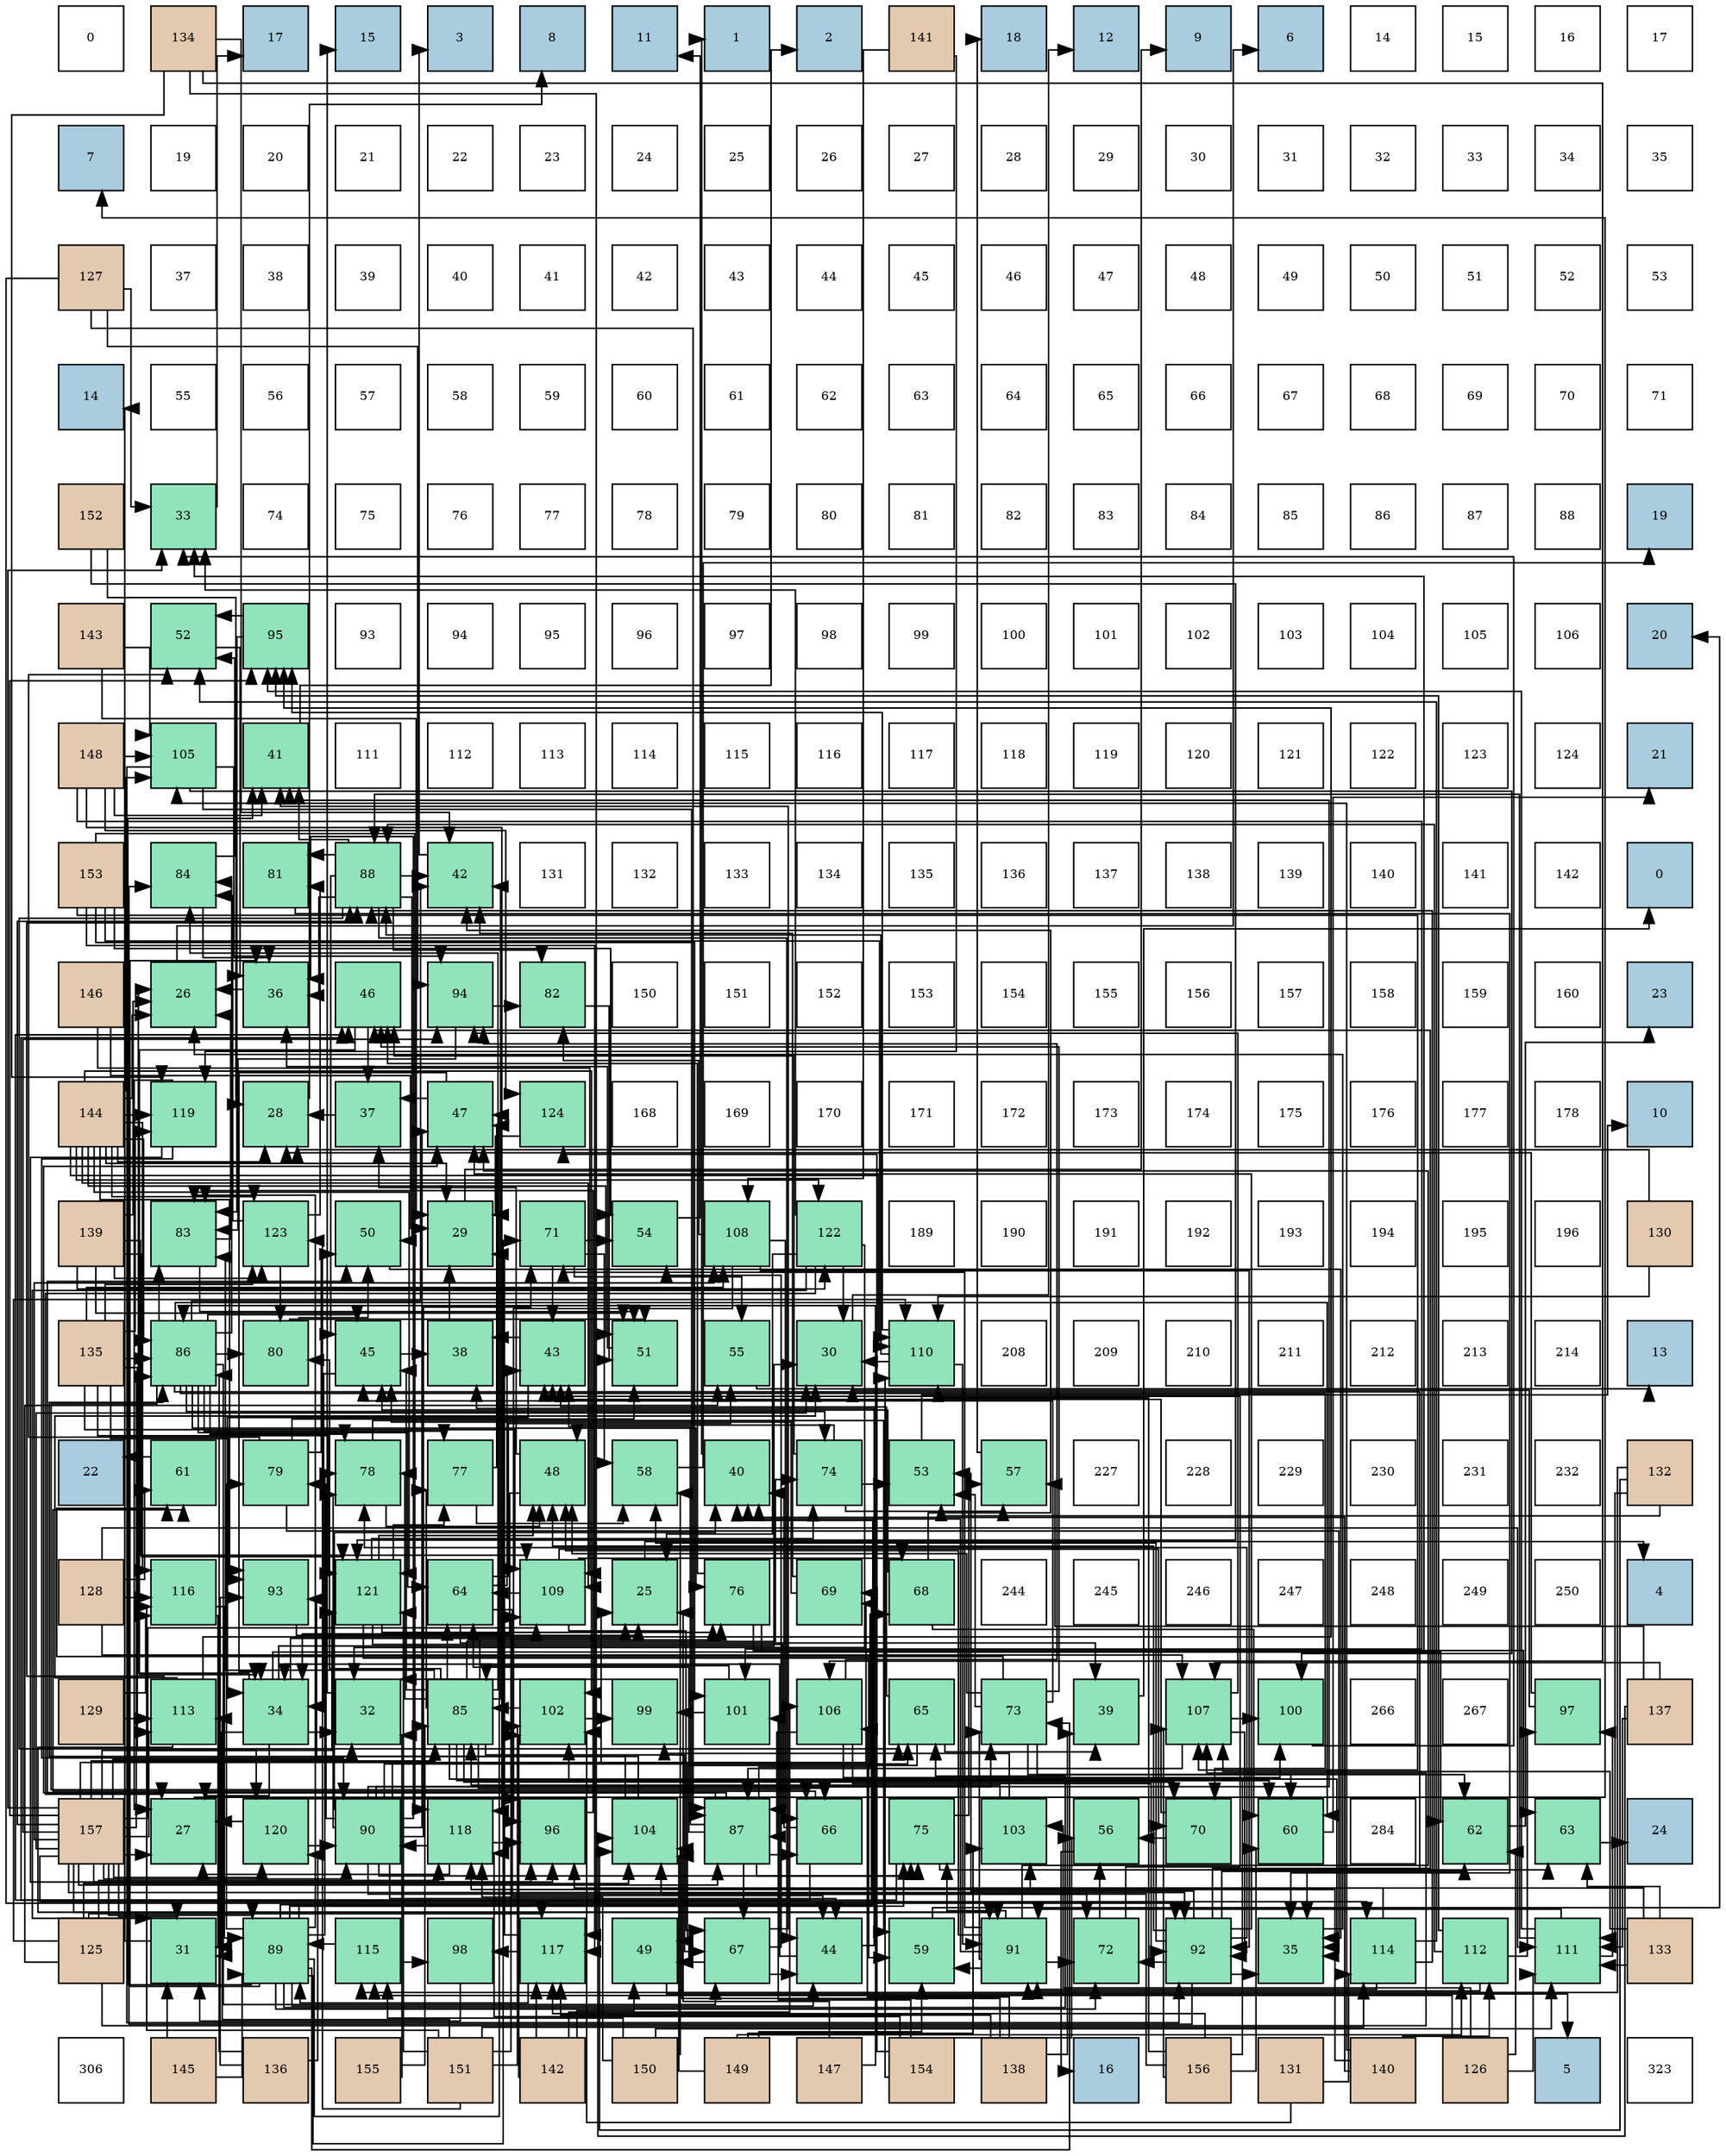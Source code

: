 digraph layout{
 rankdir=TB;
 splines=ortho;
 node [style=filled shape=square fixedsize=true width=0.6];
0[label="0", fontsize=8, fillcolor="#ffffff"];
1[label="134", fontsize=8, fillcolor="#e3c9af"];
2[label="17", fontsize=8, fillcolor="#a9ccde"];
3[label="15", fontsize=8, fillcolor="#a9ccde"];
4[label="3", fontsize=8, fillcolor="#a9ccde"];
5[label="8", fontsize=8, fillcolor="#a9ccde"];
6[label="11", fontsize=8, fillcolor="#a9ccde"];
7[label="1", fontsize=8, fillcolor="#a9ccde"];
8[label="2", fontsize=8, fillcolor="#a9ccde"];
9[label="141", fontsize=8, fillcolor="#e3c9af"];
10[label="18", fontsize=8, fillcolor="#a9ccde"];
11[label="12", fontsize=8, fillcolor="#a9ccde"];
12[label="9", fontsize=8, fillcolor="#a9ccde"];
13[label="6", fontsize=8, fillcolor="#a9ccde"];
14[label="14", fontsize=8, fillcolor="#ffffff"];
15[label="15", fontsize=8, fillcolor="#ffffff"];
16[label="16", fontsize=8, fillcolor="#ffffff"];
17[label="17", fontsize=8, fillcolor="#ffffff"];
18[label="7", fontsize=8, fillcolor="#a9ccde"];
19[label="19", fontsize=8, fillcolor="#ffffff"];
20[label="20", fontsize=8, fillcolor="#ffffff"];
21[label="21", fontsize=8, fillcolor="#ffffff"];
22[label="22", fontsize=8, fillcolor="#ffffff"];
23[label="23", fontsize=8, fillcolor="#ffffff"];
24[label="24", fontsize=8, fillcolor="#ffffff"];
25[label="25", fontsize=8, fillcolor="#ffffff"];
26[label="26", fontsize=8, fillcolor="#ffffff"];
27[label="27", fontsize=8, fillcolor="#ffffff"];
28[label="28", fontsize=8, fillcolor="#ffffff"];
29[label="29", fontsize=8, fillcolor="#ffffff"];
30[label="30", fontsize=8, fillcolor="#ffffff"];
31[label="31", fontsize=8, fillcolor="#ffffff"];
32[label="32", fontsize=8, fillcolor="#ffffff"];
33[label="33", fontsize=8, fillcolor="#ffffff"];
34[label="34", fontsize=8, fillcolor="#ffffff"];
35[label="35", fontsize=8, fillcolor="#ffffff"];
36[label="127", fontsize=8, fillcolor="#e3c9af"];
37[label="37", fontsize=8, fillcolor="#ffffff"];
38[label="38", fontsize=8, fillcolor="#ffffff"];
39[label="39", fontsize=8, fillcolor="#ffffff"];
40[label="40", fontsize=8, fillcolor="#ffffff"];
41[label="41", fontsize=8, fillcolor="#ffffff"];
42[label="42", fontsize=8, fillcolor="#ffffff"];
43[label="43", fontsize=8, fillcolor="#ffffff"];
44[label="44", fontsize=8, fillcolor="#ffffff"];
45[label="45", fontsize=8, fillcolor="#ffffff"];
46[label="46", fontsize=8, fillcolor="#ffffff"];
47[label="47", fontsize=8, fillcolor="#ffffff"];
48[label="48", fontsize=8, fillcolor="#ffffff"];
49[label="49", fontsize=8, fillcolor="#ffffff"];
50[label="50", fontsize=8, fillcolor="#ffffff"];
51[label="51", fontsize=8, fillcolor="#ffffff"];
52[label="52", fontsize=8, fillcolor="#ffffff"];
53[label="53", fontsize=8, fillcolor="#ffffff"];
54[label="14", fontsize=8, fillcolor="#a9ccde"];
55[label="55", fontsize=8, fillcolor="#ffffff"];
56[label="56", fontsize=8, fillcolor="#ffffff"];
57[label="57", fontsize=8, fillcolor="#ffffff"];
58[label="58", fontsize=8, fillcolor="#ffffff"];
59[label="59", fontsize=8, fillcolor="#ffffff"];
60[label="60", fontsize=8, fillcolor="#ffffff"];
61[label="61", fontsize=8, fillcolor="#ffffff"];
62[label="62", fontsize=8, fillcolor="#ffffff"];
63[label="63", fontsize=8, fillcolor="#ffffff"];
64[label="64", fontsize=8, fillcolor="#ffffff"];
65[label="65", fontsize=8, fillcolor="#ffffff"];
66[label="66", fontsize=8, fillcolor="#ffffff"];
67[label="67", fontsize=8, fillcolor="#ffffff"];
68[label="68", fontsize=8, fillcolor="#ffffff"];
69[label="69", fontsize=8, fillcolor="#ffffff"];
70[label="70", fontsize=8, fillcolor="#ffffff"];
71[label="71", fontsize=8, fillcolor="#ffffff"];
72[label="152", fontsize=8, fillcolor="#e3c9af"];
73[label="33", fontsize=8, fillcolor="#91e3bb"];
74[label="74", fontsize=8, fillcolor="#ffffff"];
75[label="75", fontsize=8, fillcolor="#ffffff"];
76[label="76", fontsize=8, fillcolor="#ffffff"];
77[label="77", fontsize=8, fillcolor="#ffffff"];
78[label="78", fontsize=8, fillcolor="#ffffff"];
79[label="79", fontsize=8, fillcolor="#ffffff"];
80[label="80", fontsize=8, fillcolor="#ffffff"];
81[label="81", fontsize=8, fillcolor="#ffffff"];
82[label="82", fontsize=8, fillcolor="#ffffff"];
83[label="83", fontsize=8, fillcolor="#ffffff"];
84[label="84", fontsize=8, fillcolor="#ffffff"];
85[label="85", fontsize=8, fillcolor="#ffffff"];
86[label="86", fontsize=8, fillcolor="#ffffff"];
87[label="87", fontsize=8, fillcolor="#ffffff"];
88[label="88", fontsize=8, fillcolor="#ffffff"];
89[label="19", fontsize=8, fillcolor="#a9ccde"];
90[label="143", fontsize=8, fillcolor="#e3c9af"];
91[label="52", fontsize=8, fillcolor="#91e3bb"];
92[label="95", fontsize=8, fillcolor="#91e3bb"];
93[label="93", fontsize=8, fillcolor="#ffffff"];
94[label="94", fontsize=8, fillcolor="#ffffff"];
95[label="95", fontsize=8, fillcolor="#ffffff"];
96[label="96", fontsize=8, fillcolor="#ffffff"];
97[label="97", fontsize=8, fillcolor="#ffffff"];
98[label="98", fontsize=8, fillcolor="#ffffff"];
99[label="99", fontsize=8, fillcolor="#ffffff"];
100[label="100", fontsize=8, fillcolor="#ffffff"];
101[label="101", fontsize=8, fillcolor="#ffffff"];
102[label="102", fontsize=8, fillcolor="#ffffff"];
103[label="103", fontsize=8, fillcolor="#ffffff"];
104[label="104", fontsize=8, fillcolor="#ffffff"];
105[label="105", fontsize=8, fillcolor="#ffffff"];
106[label="106", fontsize=8, fillcolor="#ffffff"];
107[label="20", fontsize=8, fillcolor="#a9ccde"];
108[label="148", fontsize=8, fillcolor="#e3c9af"];
109[label="105", fontsize=8, fillcolor="#91e3bb"];
110[label="41", fontsize=8, fillcolor="#91e3bb"];
111[label="111", fontsize=8, fillcolor="#ffffff"];
112[label="112", fontsize=8, fillcolor="#ffffff"];
113[label="113", fontsize=8, fillcolor="#ffffff"];
114[label="114", fontsize=8, fillcolor="#ffffff"];
115[label="115", fontsize=8, fillcolor="#ffffff"];
116[label="116", fontsize=8, fillcolor="#ffffff"];
117[label="117", fontsize=8, fillcolor="#ffffff"];
118[label="118", fontsize=8, fillcolor="#ffffff"];
119[label="119", fontsize=8, fillcolor="#ffffff"];
120[label="120", fontsize=8, fillcolor="#ffffff"];
121[label="121", fontsize=8, fillcolor="#ffffff"];
122[label="122", fontsize=8, fillcolor="#ffffff"];
123[label="123", fontsize=8, fillcolor="#ffffff"];
124[label="124", fontsize=8, fillcolor="#ffffff"];
125[label="21", fontsize=8, fillcolor="#a9ccde"];
126[label="153", fontsize=8, fillcolor="#e3c9af"];
127[label="84", fontsize=8, fillcolor="#91e3bb"];
128[label="81", fontsize=8, fillcolor="#91e3bb"];
129[label="88", fontsize=8, fillcolor="#91e3bb"];
130[label="42", fontsize=8, fillcolor="#91e3bb"];
131[label="131", fontsize=8, fillcolor="#ffffff"];
132[label="132", fontsize=8, fillcolor="#ffffff"];
133[label="133", fontsize=8, fillcolor="#ffffff"];
134[label="134", fontsize=8, fillcolor="#ffffff"];
135[label="135", fontsize=8, fillcolor="#ffffff"];
136[label="136", fontsize=8, fillcolor="#ffffff"];
137[label="137", fontsize=8, fillcolor="#ffffff"];
138[label="138", fontsize=8, fillcolor="#ffffff"];
139[label="139", fontsize=8, fillcolor="#ffffff"];
140[label="140", fontsize=8, fillcolor="#ffffff"];
141[label="141", fontsize=8, fillcolor="#ffffff"];
142[label="142", fontsize=8, fillcolor="#ffffff"];
143[label="0", fontsize=8, fillcolor="#a9ccde"];
144[label="146", fontsize=8, fillcolor="#e3c9af"];
145[label="26", fontsize=8, fillcolor="#91e3bb"];
146[label="36", fontsize=8, fillcolor="#91e3bb"];
147[label="46", fontsize=8, fillcolor="#91e3bb"];
148[label="94", fontsize=8, fillcolor="#91e3bb"];
149[label="82", fontsize=8, fillcolor="#91e3bb"];
150[label="150", fontsize=8, fillcolor="#ffffff"];
151[label="151", fontsize=8, fillcolor="#ffffff"];
152[label="152", fontsize=8, fillcolor="#ffffff"];
153[label="153", fontsize=8, fillcolor="#ffffff"];
154[label="154", fontsize=8, fillcolor="#ffffff"];
155[label="155", fontsize=8, fillcolor="#ffffff"];
156[label="156", fontsize=8, fillcolor="#ffffff"];
157[label="157", fontsize=8, fillcolor="#ffffff"];
158[label="158", fontsize=8, fillcolor="#ffffff"];
159[label="159", fontsize=8, fillcolor="#ffffff"];
160[label="160", fontsize=8, fillcolor="#ffffff"];
161[label="23", fontsize=8, fillcolor="#a9ccde"];
162[label="144", fontsize=8, fillcolor="#e3c9af"];
163[label="119", fontsize=8, fillcolor="#91e3bb"];
164[label="28", fontsize=8, fillcolor="#91e3bb"];
165[label="37", fontsize=8, fillcolor="#91e3bb"];
166[label="47", fontsize=8, fillcolor="#91e3bb"];
167[label="124", fontsize=8, fillcolor="#91e3bb"];
168[label="168", fontsize=8, fillcolor="#ffffff"];
169[label="169", fontsize=8, fillcolor="#ffffff"];
170[label="170", fontsize=8, fillcolor="#ffffff"];
171[label="171", fontsize=8, fillcolor="#ffffff"];
172[label="172", fontsize=8, fillcolor="#ffffff"];
173[label="173", fontsize=8, fillcolor="#ffffff"];
174[label="174", fontsize=8, fillcolor="#ffffff"];
175[label="175", fontsize=8, fillcolor="#ffffff"];
176[label="176", fontsize=8, fillcolor="#ffffff"];
177[label="177", fontsize=8, fillcolor="#ffffff"];
178[label="178", fontsize=8, fillcolor="#ffffff"];
179[label="10", fontsize=8, fillcolor="#a9ccde"];
180[label="139", fontsize=8, fillcolor="#e3c9af"];
181[label="83", fontsize=8, fillcolor="#91e3bb"];
182[label="123", fontsize=8, fillcolor="#91e3bb"];
183[label="50", fontsize=8, fillcolor="#91e3bb"];
184[label="29", fontsize=8, fillcolor="#91e3bb"];
185[label="71", fontsize=8, fillcolor="#91e3bb"];
186[label="54", fontsize=8, fillcolor="#91e3bb"];
187[label="108", fontsize=8, fillcolor="#91e3bb"];
188[label="122", fontsize=8, fillcolor="#91e3bb"];
189[label="189", fontsize=8, fillcolor="#ffffff"];
190[label="190", fontsize=8, fillcolor="#ffffff"];
191[label="191", fontsize=8, fillcolor="#ffffff"];
192[label="192", fontsize=8, fillcolor="#ffffff"];
193[label="193", fontsize=8, fillcolor="#ffffff"];
194[label="194", fontsize=8, fillcolor="#ffffff"];
195[label="195", fontsize=8, fillcolor="#ffffff"];
196[label="196", fontsize=8, fillcolor="#ffffff"];
197[label="130", fontsize=8, fillcolor="#e3c9af"];
198[label="135", fontsize=8, fillcolor="#e3c9af"];
199[label="86", fontsize=8, fillcolor="#91e3bb"];
200[label="80", fontsize=8, fillcolor="#91e3bb"];
201[label="45", fontsize=8, fillcolor="#91e3bb"];
202[label="38", fontsize=8, fillcolor="#91e3bb"];
203[label="43", fontsize=8, fillcolor="#91e3bb"];
204[label="51", fontsize=8, fillcolor="#91e3bb"];
205[label="55", fontsize=8, fillcolor="#91e3bb"];
206[label="30", fontsize=8, fillcolor="#91e3bb"];
207[label="110", fontsize=8, fillcolor="#91e3bb"];
208[label="208", fontsize=8, fillcolor="#ffffff"];
209[label="209", fontsize=8, fillcolor="#ffffff"];
210[label="210", fontsize=8, fillcolor="#ffffff"];
211[label="211", fontsize=8, fillcolor="#ffffff"];
212[label="212", fontsize=8, fillcolor="#ffffff"];
213[label="213", fontsize=8, fillcolor="#ffffff"];
214[label="214", fontsize=8, fillcolor="#ffffff"];
215[label="13", fontsize=8, fillcolor="#a9ccde"];
216[label="22", fontsize=8, fillcolor="#a9ccde"];
217[label="61", fontsize=8, fillcolor="#91e3bb"];
218[label="79", fontsize=8, fillcolor="#91e3bb"];
219[label="78", fontsize=8, fillcolor="#91e3bb"];
220[label="77", fontsize=8, fillcolor="#91e3bb"];
221[label="48", fontsize=8, fillcolor="#91e3bb"];
222[label="58", fontsize=8, fillcolor="#91e3bb"];
223[label="40", fontsize=8, fillcolor="#91e3bb"];
224[label="74", fontsize=8, fillcolor="#91e3bb"];
225[label="53", fontsize=8, fillcolor="#91e3bb"];
226[label="57", fontsize=8, fillcolor="#91e3bb"];
227[label="227", fontsize=8, fillcolor="#ffffff"];
228[label="228", fontsize=8, fillcolor="#ffffff"];
229[label="229", fontsize=8, fillcolor="#ffffff"];
230[label="230", fontsize=8, fillcolor="#ffffff"];
231[label="231", fontsize=8, fillcolor="#ffffff"];
232[label="232", fontsize=8, fillcolor="#ffffff"];
233[label="132", fontsize=8, fillcolor="#e3c9af"];
234[label="128", fontsize=8, fillcolor="#e3c9af"];
235[label="116", fontsize=8, fillcolor="#91e3bb"];
236[label="93", fontsize=8, fillcolor="#91e3bb"];
237[label="121", fontsize=8, fillcolor="#91e3bb"];
238[label="64", fontsize=8, fillcolor="#91e3bb"];
239[label="109", fontsize=8, fillcolor="#91e3bb"];
240[label="25", fontsize=8, fillcolor="#91e3bb"];
241[label="76", fontsize=8, fillcolor="#91e3bb"];
242[label="69", fontsize=8, fillcolor="#91e3bb"];
243[label="68", fontsize=8, fillcolor="#91e3bb"];
244[label="244", fontsize=8, fillcolor="#ffffff"];
245[label="245", fontsize=8, fillcolor="#ffffff"];
246[label="246", fontsize=8, fillcolor="#ffffff"];
247[label="247", fontsize=8, fillcolor="#ffffff"];
248[label="248", fontsize=8, fillcolor="#ffffff"];
249[label="249", fontsize=8, fillcolor="#ffffff"];
250[label="250", fontsize=8, fillcolor="#ffffff"];
251[label="4", fontsize=8, fillcolor="#a9ccde"];
252[label="129", fontsize=8, fillcolor="#e3c9af"];
253[label="113", fontsize=8, fillcolor="#91e3bb"];
254[label="34", fontsize=8, fillcolor="#91e3bb"];
255[label="32", fontsize=8, fillcolor="#91e3bb"];
256[label="85", fontsize=8, fillcolor="#91e3bb"];
257[label="102", fontsize=8, fillcolor="#91e3bb"];
258[label="99", fontsize=8, fillcolor="#91e3bb"];
259[label="101", fontsize=8, fillcolor="#91e3bb"];
260[label="106", fontsize=8, fillcolor="#91e3bb"];
261[label="65", fontsize=8, fillcolor="#91e3bb"];
262[label="73", fontsize=8, fillcolor="#91e3bb"];
263[label="39", fontsize=8, fillcolor="#91e3bb"];
264[label="107", fontsize=8, fillcolor="#91e3bb"];
265[label="100", fontsize=8, fillcolor="#91e3bb"];
266[label="266", fontsize=8, fillcolor="#ffffff"];
267[label="267", fontsize=8, fillcolor="#ffffff"];
268[label="97", fontsize=8, fillcolor="#91e3bb"];
269[label="137", fontsize=8, fillcolor="#e3c9af"];
270[label="157", fontsize=8, fillcolor="#e3c9af"];
271[label="27", fontsize=8, fillcolor="#91e3bb"];
272[label="120", fontsize=8, fillcolor="#91e3bb"];
273[label="90", fontsize=8, fillcolor="#91e3bb"];
274[label="118", fontsize=8, fillcolor="#91e3bb"];
275[label="96", fontsize=8, fillcolor="#91e3bb"];
276[label="104", fontsize=8, fillcolor="#91e3bb"];
277[label="87", fontsize=8, fillcolor="#91e3bb"];
278[label="66", fontsize=8, fillcolor="#91e3bb"];
279[label="75", fontsize=8, fillcolor="#91e3bb"];
280[label="103", fontsize=8, fillcolor="#91e3bb"];
281[label="56", fontsize=8, fillcolor="#91e3bb"];
282[label="70", fontsize=8, fillcolor="#91e3bb"];
283[label="60", fontsize=8, fillcolor="#91e3bb"];
284[label="284", fontsize=8, fillcolor="#ffffff"];
285[label="62", fontsize=8, fillcolor="#91e3bb"];
286[label="63", fontsize=8, fillcolor="#91e3bb"];
287[label="24", fontsize=8, fillcolor="#a9ccde"];
288[label="125", fontsize=8, fillcolor="#e3c9af"];
289[label="31", fontsize=8, fillcolor="#91e3bb"];
290[label="89", fontsize=8, fillcolor="#91e3bb"];
291[label="115", fontsize=8, fillcolor="#91e3bb"];
292[label="98", fontsize=8, fillcolor="#91e3bb"];
293[label="117", fontsize=8, fillcolor="#91e3bb"];
294[label="49", fontsize=8, fillcolor="#91e3bb"];
295[label="67", fontsize=8, fillcolor="#91e3bb"];
296[label="44", fontsize=8, fillcolor="#91e3bb"];
297[label="59", fontsize=8, fillcolor="#91e3bb"];
298[label="91", fontsize=8, fillcolor="#91e3bb"];
299[label="72", fontsize=8, fillcolor="#91e3bb"];
300[label="92", fontsize=8, fillcolor="#91e3bb"];
301[label="35", fontsize=8, fillcolor="#91e3bb"];
302[label="114", fontsize=8, fillcolor="#91e3bb"];
303[label="112", fontsize=8, fillcolor="#91e3bb"];
304[label="111", fontsize=8, fillcolor="#91e3bb"];
305[label="133", fontsize=8, fillcolor="#e3c9af"];
306[label="306", fontsize=8, fillcolor="#ffffff"];
307[label="145", fontsize=8, fillcolor="#e3c9af"];
308[label="136", fontsize=8, fillcolor="#e3c9af"];
309[label="155", fontsize=8, fillcolor="#e3c9af"];
310[label="151", fontsize=8, fillcolor="#e3c9af"];
311[label="142", fontsize=8, fillcolor="#e3c9af"];
312[label="150", fontsize=8, fillcolor="#e3c9af"];
313[label="149", fontsize=8, fillcolor="#e3c9af"];
314[label="147", fontsize=8, fillcolor="#e3c9af"];
315[label="154", fontsize=8, fillcolor="#e3c9af"];
316[label="138", fontsize=8, fillcolor="#e3c9af"];
317[label="16", fontsize=8, fillcolor="#a9ccde"];
318[label="156", fontsize=8, fillcolor="#e3c9af"];
319[label="131", fontsize=8, fillcolor="#e3c9af"];
320[label="140", fontsize=8, fillcolor="#e3c9af"];
321[label="126", fontsize=8, fillcolor="#e3c9af"];
322[label="5", fontsize=8, fillcolor="#a9ccde"];
323[label="323", fontsize=8, fillcolor="#ffffff"];
edge [constraint=false, style=vis];240 -> 251;
145 -> 13;
271 -> 18;
164 -> 5;
184 -> 12;
206 -> 11;
289 -> 54;
255 -> 3;
73 -> 2;
254 -> 240;
254 -> 145;
254 -> 271;
254 -> 206;
254 -> 289;
254 -> 255;
254 -> 73;
301 -> 145;
146 -> 145;
165 -> 164;
202 -> 184;
263 -> 143;
223 -> 7;
110 -> 8;
130 -> 4;
203 -> 254;
203 -> 202;
296 -> 254;
296 -> 202;
201 -> 254;
201 -> 202;
147 -> 254;
147 -> 165;
166 -> 254;
166 -> 165;
221 -> 254;
221 -> 165;
294 -> 322;
183 -> 301;
204 -> 146;
91 -> 146;
225 -> 179;
186 -> 6;
205 -> 215;
281 -> 317;
226 -> 10;
222 -> 89;
297 -> 107;
283 -> 125;
217 -> 216;
285 -> 161;
286 -> 287;
238 -> 263;
238 -> 203;
238 -> 296;
238 -> 205;
261 -> 263;
261 -> 203;
261 -> 294;
278 -> 223;
278 -> 147;
278 -> 217;
295 -> 110;
295 -> 296;
295 -> 294;
295 -> 186;
243 -> 130;
243 -> 201;
243 -> 283;
242 -> 130;
242 -> 201;
282 -> 203;
282 -> 281;
185 -> 203;
185 -> 186;
185 -> 205;
185 -> 222;
299 -> 203;
299 -> 281;
262 -> 201;
262 -> 147;
262 -> 221;
262 -> 225;
262 -> 283;
262 -> 217;
262 -> 285;
224 -> 147;
224 -> 221;
224 -> 225;
224 -> 226;
279 -> 147;
279 -> 226;
279 -> 286;
241 -> 147;
241 -> 285;
241 -> 286;
220 -> 166;
220 -> 222;
219 -> 221;
219 -> 297;
218 -> 301;
218 -> 183;
218 -> 204;
218 -> 91;
200 -> 183;
200 -> 204;
128 -> 301;
149 -> 204;
181 -> 145;
181 -> 204;
127 -> 146;
127 -> 91;
256 -> 301;
256 -> 130;
256 -> 201;
256 -> 283;
256 -> 238;
256 -> 278;
256 -> 295;
256 -> 282;
256 -> 224;
256 -> 241;
256 -> 220;
256 -> 219;
256 -> 200;
256 -> 181;
256 -> 127;
199 -> 301;
199 -> 130;
199 -> 201;
199 -> 283;
199 -> 238;
199 -> 278;
199 -> 295;
199 -> 282;
199 -> 224;
199 -> 241;
199 -> 220;
199 -> 219;
199 -> 200;
199 -> 181;
199 -> 127;
277 -> 203;
277 -> 166;
277 -> 183;
277 -> 238;
277 -> 278;
277 -> 295;
277 -> 243;
277 -> 279;
129 -> 146;
129 -> 110;
129 -> 130;
129 -> 296;
129 -> 201;
129 -> 183;
129 -> 261;
129 -> 128;
129 -> 149;
290 -> 146;
290 -> 223;
290 -> 110;
290 -> 296;
290 -> 166;
290 -> 261;
290 -> 242;
290 -> 185;
290 -> 299;
290 -> 262;
290 -> 279;
290 -> 219;
290 -> 218;
290 -> 181;
273 -> 146;
273 -> 223;
273 -> 110;
273 -> 296;
273 -> 166;
273 -> 261;
273 -> 242;
273 -> 185;
273 -> 299;
273 -> 262;
273 -> 279;
273 -> 219;
273 -> 218;
298 -> 223;
298 -> 166;
298 -> 221;
298 -> 297;
298 -> 185;
298 -> 299;
298 -> 262;
298 -> 279;
300 -> 301;
300 -> 147;
300 -> 166;
300 -> 221;
300 -> 225;
300 -> 222;
300 -> 285;
300 -> 299;
300 -> 219;
300 -> 127;
236 -> 240;
148 -> 149;
148 -> 181;
92 -> 91;
92 -> 181;
275 -> 181;
268 -> 164;
268 -> 206;
292 -> 289;
258 -> 255;
265 -> 73;
259 -> 256;
259 -> 258;
257 -> 256;
257 -> 258;
280 -> 256;
280 -> 258;
276 -> 199;
276 -> 236;
109 -> 277;
109 -> 300;
109 -> 148;
109 -> 265;
260 -> 277;
260 -> 300;
260 -> 148;
260 -> 265;
264 -> 277;
264 -> 300;
264 -> 148;
264 -> 265;
187 -> 149;
187 -> 277;
187 -> 300;
187 -> 275;
239 -> 238;
239 -> 295;
239 -> 243;
239 -> 282;
207 -> 206;
207 -> 129;
207 -> 298;
207 -> 92;
304 -> 129;
304 -> 298;
304 -> 92;
304 -> 268;
303 -> 129;
303 -> 298;
303 -> 92;
303 -> 268;
253 -> 206;
253 -> 129;
253 -> 298;
253 -> 92;
302 -> 91;
302 -> 129;
302 -> 298;
302 -> 275;
291 -> 290;
291 -> 292;
235 -> 289;
235 -> 290;
293 -> 184;
293 -> 290;
293 -> 292;
274 -> 271;
274 -> 273;
274 -> 275;
163 -> 271;
163 -> 273;
163 -> 275;
272 -> 271;
272 -> 273;
272 -> 275;
237 -> 221;
237 -> 297;
237 -> 278;
237 -> 224;
237 -> 241;
237 -> 220;
188 -> 240;
188 -> 271;
188 -> 206;
188 -> 289;
188 -> 255;
188 -> 73;
182 -> 200;
182 -> 128;
182 -> 127;
167 -> 184;
288 -> 205;
288 -> 276;
288 -> 264;
288 -> 207;
288 -> 293;
288 -> 274;
321 -> 285;
321 -> 280;
321 -> 304;
321 -> 291;
36 -> 73;
36 -> 277;
36 -> 300;
36 -> 148;
234 -> 217;
234 -> 264;
234 -> 304;
234 -> 235;
252 -> 253;
252 -> 235;
197 -> 164;
197 -> 207;
319 -> 257;
319 -> 302;
233 -> 225;
233 -> 276;
233 -> 304;
233 -> 291;
305 -> 286;
305 -> 280;
305 -> 264;
305 -> 304;
1 -> 130;
1 -> 260;
1 -> 293;
1 -> 163;
198 -> 199;
198 -> 236;
198 -> 187;
198 -> 239;
198 -> 163;
198 -> 272;
198 -> 237;
198 -> 182;
308 -> 199;
308 -> 236;
308 -> 272;
269 -> 226;
269 -> 276;
269 -> 264;
269 -> 304;
316 -> 263;
316 -> 276;
316 -> 260;
316 -> 293;
180 -> 145;
180 -> 204;
180 -> 239;
180 -> 237;
180 -> 188;
180 -> 182;
320 -> 223;
320 -> 109;
320 -> 303;
320 -> 274;
9 -> 187;
9 -> 163;
311 -> 294;
311 -> 257;
311 -> 260;
311 -> 293;
90 -> 184;
90 -> 109;
162 -> 145;
162 -> 164;
162 -> 184;
162 -> 204;
162 -> 199;
162 -> 236;
162 -> 257;
162 -> 109;
162 -> 239;
162 -> 207;
162 -> 235;
162 -> 163;
162 -> 237;
162 -> 188;
162 -> 182;
307 -> 289;
307 -> 290;
144 -> 184;
144 -> 239;
314 -> 240;
314 -> 199;
108 -> 110;
108 -> 259;
108 -> 109;
108 -> 274;
108 -> 167;
313 -> 297;
313 -> 280;
313 -> 276;
313 -> 303;
312 -> 222;
312 -> 304;
312 -> 291;
312 -> 274;
310 -> 257;
310 -> 239;
310 -> 253;
310 -> 302;
310 -> 235;
310 -> 237;
310 -> 182;
72 -> 164;
72 -> 237;
126 -> 186;
126 -> 259;
126 -> 264;
126 -> 207;
126 -> 293;
126 -> 274;
315 -> 281;
315 -> 259;
315 -> 207;
315 -> 274;
315 -> 167;
309 -> 255;
309 -> 256;
318 -> 283;
318 -> 257;
318 -> 276;
318 -> 264;
318 -> 207;
318 -> 293;
270 -> 240;
270 -> 271;
270 -> 206;
270 -> 289;
270 -> 255;
270 -> 73;
270 -> 256;
270 -> 199;
270 -> 277;
270 -> 129;
270 -> 290;
270 -> 273;
270 -> 298;
270 -> 300;
270 -> 148;
270 -> 92;
270 -> 275;
270 -> 187;
270 -> 239;
270 -> 253;
270 -> 302;
270 -> 272;
270 -> 237;
edge [constraint=true, style=invis];
0 -> 18 -> 36 -> 54 -> 72 -> 90 -> 108 -> 126 -> 144 -> 162 -> 180 -> 198 -> 216 -> 234 -> 252 -> 270 -> 288 -> 306;
1 -> 19 -> 37 -> 55 -> 73 -> 91 -> 109 -> 127 -> 145 -> 163 -> 181 -> 199 -> 217 -> 235 -> 253 -> 271 -> 289 -> 307;
2 -> 20 -> 38 -> 56 -> 74 -> 92 -> 110 -> 128 -> 146 -> 164 -> 182 -> 200 -> 218 -> 236 -> 254 -> 272 -> 290 -> 308;
3 -> 21 -> 39 -> 57 -> 75 -> 93 -> 111 -> 129 -> 147 -> 165 -> 183 -> 201 -> 219 -> 237 -> 255 -> 273 -> 291 -> 309;
4 -> 22 -> 40 -> 58 -> 76 -> 94 -> 112 -> 130 -> 148 -> 166 -> 184 -> 202 -> 220 -> 238 -> 256 -> 274 -> 292 -> 310;
5 -> 23 -> 41 -> 59 -> 77 -> 95 -> 113 -> 131 -> 149 -> 167 -> 185 -> 203 -> 221 -> 239 -> 257 -> 275 -> 293 -> 311;
6 -> 24 -> 42 -> 60 -> 78 -> 96 -> 114 -> 132 -> 150 -> 168 -> 186 -> 204 -> 222 -> 240 -> 258 -> 276 -> 294 -> 312;
7 -> 25 -> 43 -> 61 -> 79 -> 97 -> 115 -> 133 -> 151 -> 169 -> 187 -> 205 -> 223 -> 241 -> 259 -> 277 -> 295 -> 313;
8 -> 26 -> 44 -> 62 -> 80 -> 98 -> 116 -> 134 -> 152 -> 170 -> 188 -> 206 -> 224 -> 242 -> 260 -> 278 -> 296 -> 314;
9 -> 27 -> 45 -> 63 -> 81 -> 99 -> 117 -> 135 -> 153 -> 171 -> 189 -> 207 -> 225 -> 243 -> 261 -> 279 -> 297 -> 315;
10 -> 28 -> 46 -> 64 -> 82 -> 100 -> 118 -> 136 -> 154 -> 172 -> 190 -> 208 -> 226 -> 244 -> 262 -> 280 -> 298 -> 316;
11 -> 29 -> 47 -> 65 -> 83 -> 101 -> 119 -> 137 -> 155 -> 173 -> 191 -> 209 -> 227 -> 245 -> 263 -> 281 -> 299 -> 317;
12 -> 30 -> 48 -> 66 -> 84 -> 102 -> 120 -> 138 -> 156 -> 174 -> 192 -> 210 -> 228 -> 246 -> 264 -> 282 -> 300 -> 318;
13 -> 31 -> 49 -> 67 -> 85 -> 103 -> 121 -> 139 -> 157 -> 175 -> 193 -> 211 -> 229 -> 247 -> 265 -> 283 -> 301 -> 319;
14 -> 32 -> 50 -> 68 -> 86 -> 104 -> 122 -> 140 -> 158 -> 176 -> 194 -> 212 -> 230 -> 248 -> 266 -> 284 -> 302 -> 320;
15 -> 33 -> 51 -> 69 -> 87 -> 105 -> 123 -> 141 -> 159 -> 177 -> 195 -> 213 -> 231 -> 249 -> 267 -> 285 -> 303 -> 321;
16 -> 34 -> 52 -> 70 -> 88 -> 106 -> 124 -> 142 -> 160 -> 178 -> 196 -> 214 -> 232 -> 250 -> 268 -> 286 -> 304 -> 322;
17 -> 35 -> 53 -> 71 -> 89 -> 107 -> 125 -> 143 -> 161 -> 179 -> 197 -> 215 -> 233 -> 251 -> 269 -> 287 -> 305 -> 323;
rank = same {0 -> 1 -> 2 -> 3 -> 4 -> 5 -> 6 -> 7 -> 8 -> 9 -> 10 -> 11 -> 12 -> 13 -> 14 -> 15 -> 16 -> 17};
rank = same {18 -> 19 -> 20 -> 21 -> 22 -> 23 -> 24 -> 25 -> 26 -> 27 -> 28 -> 29 -> 30 -> 31 -> 32 -> 33 -> 34 -> 35};
rank = same {36 -> 37 -> 38 -> 39 -> 40 -> 41 -> 42 -> 43 -> 44 -> 45 -> 46 -> 47 -> 48 -> 49 -> 50 -> 51 -> 52 -> 53};
rank = same {54 -> 55 -> 56 -> 57 -> 58 -> 59 -> 60 -> 61 -> 62 -> 63 -> 64 -> 65 -> 66 -> 67 -> 68 -> 69 -> 70 -> 71};
rank = same {72 -> 73 -> 74 -> 75 -> 76 -> 77 -> 78 -> 79 -> 80 -> 81 -> 82 -> 83 -> 84 -> 85 -> 86 -> 87 -> 88 -> 89};
rank = same {90 -> 91 -> 92 -> 93 -> 94 -> 95 -> 96 -> 97 -> 98 -> 99 -> 100 -> 101 -> 102 -> 103 -> 104 -> 105 -> 106 -> 107};
rank = same {108 -> 109 -> 110 -> 111 -> 112 -> 113 -> 114 -> 115 -> 116 -> 117 -> 118 -> 119 -> 120 -> 121 -> 122 -> 123 -> 124 -> 125};
rank = same {126 -> 127 -> 128 -> 129 -> 130 -> 131 -> 132 -> 133 -> 134 -> 135 -> 136 -> 137 -> 138 -> 139 -> 140 -> 141 -> 142 -> 143};
rank = same {144 -> 145 -> 146 -> 147 -> 148 -> 149 -> 150 -> 151 -> 152 -> 153 -> 154 -> 155 -> 156 -> 157 -> 158 -> 159 -> 160 -> 161};
rank = same {162 -> 163 -> 164 -> 165 -> 166 -> 167 -> 168 -> 169 -> 170 -> 171 -> 172 -> 173 -> 174 -> 175 -> 176 -> 177 -> 178 -> 179};
rank = same {180 -> 181 -> 182 -> 183 -> 184 -> 185 -> 186 -> 187 -> 188 -> 189 -> 190 -> 191 -> 192 -> 193 -> 194 -> 195 -> 196 -> 197};
rank = same {198 -> 199 -> 200 -> 201 -> 202 -> 203 -> 204 -> 205 -> 206 -> 207 -> 208 -> 209 -> 210 -> 211 -> 212 -> 213 -> 214 -> 215};
rank = same {216 -> 217 -> 218 -> 219 -> 220 -> 221 -> 222 -> 223 -> 224 -> 225 -> 226 -> 227 -> 228 -> 229 -> 230 -> 231 -> 232 -> 233};
rank = same {234 -> 235 -> 236 -> 237 -> 238 -> 239 -> 240 -> 241 -> 242 -> 243 -> 244 -> 245 -> 246 -> 247 -> 248 -> 249 -> 250 -> 251};
rank = same {252 -> 253 -> 254 -> 255 -> 256 -> 257 -> 258 -> 259 -> 260 -> 261 -> 262 -> 263 -> 264 -> 265 -> 266 -> 267 -> 268 -> 269};
rank = same {270 -> 271 -> 272 -> 273 -> 274 -> 275 -> 276 -> 277 -> 278 -> 279 -> 280 -> 281 -> 282 -> 283 -> 284 -> 285 -> 286 -> 287};
rank = same {288 -> 289 -> 290 -> 291 -> 292 -> 293 -> 294 -> 295 -> 296 -> 297 -> 298 -> 299 -> 300 -> 301 -> 302 -> 303 -> 304 -> 305};
rank = same {306 -> 307 -> 308 -> 309 -> 310 -> 311 -> 312 -> 313 -> 314 -> 315 -> 316 -> 317 -> 318 -> 319 -> 320 -> 321 -> 322 -> 323};
}